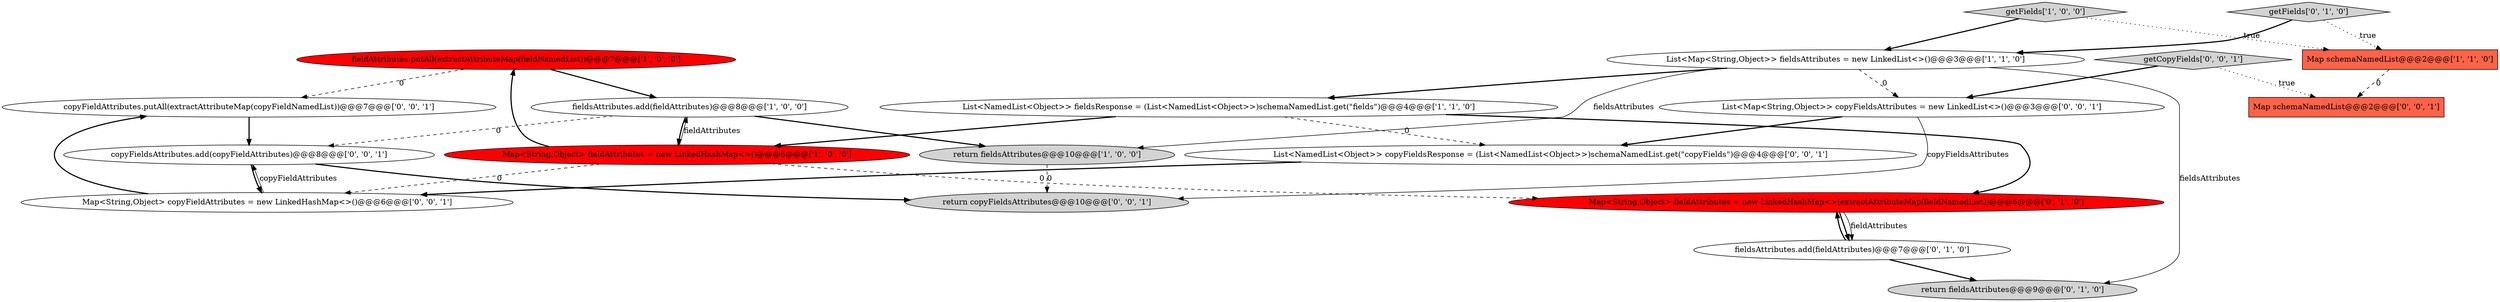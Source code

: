 digraph {
3 [style = filled, label = "fieldAttributes.putAll(extractAttributeMap(fieldNamedList))@@@7@@@['1', '0', '0']", fillcolor = red, shape = ellipse image = "AAA1AAABBB1BBB"];
14 [style = filled, label = "copyFieldsAttributes.add(copyFieldAttributes)@@@8@@@['0', '0', '1']", fillcolor = white, shape = ellipse image = "AAA0AAABBB3BBB"];
19 [style = filled, label = "copyFieldAttributes.putAll(extractAttributeMap(copyFieldNamedList))@@@7@@@['0', '0', '1']", fillcolor = white, shape = ellipse image = "AAA0AAABBB3BBB"];
4 [style = filled, label = "Map<String,Object> fieldAttributes = new LinkedHashMap<>()@@@6@@@['1', '0', '0']", fillcolor = red, shape = ellipse image = "AAA1AAABBB1BBB"];
18 [style = filled, label = "Map schemaNamedList@@@2@@@['0', '0', '1']", fillcolor = tomato, shape = box image = "AAA0AAABBB3BBB"];
15 [style = filled, label = "return copyFieldsAttributes@@@10@@@['0', '0', '1']", fillcolor = lightgray, shape = ellipse image = "AAA0AAABBB3BBB"];
1 [style = filled, label = "return fieldsAttributes@@@10@@@['1', '0', '0']", fillcolor = lightgray, shape = ellipse image = "AAA0AAABBB1BBB"];
16 [style = filled, label = "getCopyFields['0', '0', '1']", fillcolor = lightgray, shape = diamond image = "AAA0AAABBB3BBB"];
9 [style = filled, label = "Map<String,Object> fieldAttributes = new LinkedHashMap<>(extractAttributeMap(fieldNamedList))@@@6@@@['0', '1', '0']", fillcolor = red, shape = ellipse image = "AAA1AAABBB2BBB"];
17 [style = filled, label = "List<NamedList<Object>> copyFieldsResponse = (List<NamedList<Object>>)schemaNamedList.get(\"copyFields\")@@@4@@@['0', '0', '1']", fillcolor = white, shape = ellipse image = "AAA0AAABBB3BBB"];
8 [style = filled, label = "fieldsAttributes.add(fieldAttributes)@@@7@@@['0', '1', '0']", fillcolor = white, shape = ellipse image = "AAA0AAABBB2BBB"];
5 [style = filled, label = "List<NamedList<Object>> fieldsResponse = (List<NamedList<Object>>)schemaNamedList.get(\"fields\")@@@4@@@['1', '1', '0']", fillcolor = white, shape = ellipse image = "AAA0AAABBB1BBB"];
12 [style = filled, label = "List<Map<String,Object>> copyFieldsAttributes = new LinkedList<>()@@@3@@@['0', '0', '1']", fillcolor = white, shape = ellipse image = "AAA0AAABBB3BBB"];
13 [style = filled, label = "Map<String,Object> copyFieldAttributes = new LinkedHashMap<>()@@@6@@@['0', '0', '1']", fillcolor = white, shape = ellipse image = "AAA0AAABBB3BBB"];
6 [style = filled, label = "getFields['1', '0', '0']", fillcolor = lightgray, shape = diamond image = "AAA0AAABBB1BBB"];
11 [style = filled, label = "getFields['0', '1', '0']", fillcolor = lightgray, shape = diamond image = "AAA0AAABBB2BBB"];
10 [style = filled, label = "return fieldsAttributes@@@9@@@['0', '1', '0']", fillcolor = lightgray, shape = ellipse image = "AAA0AAABBB2BBB"];
7 [style = filled, label = "fieldsAttributes.add(fieldAttributes)@@@8@@@['1', '0', '0']", fillcolor = white, shape = ellipse image = "AAA0AAABBB1BBB"];
0 [style = filled, label = "Map schemaNamedList@@@2@@@['1', '1', '0']", fillcolor = tomato, shape = box image = "AAA0AAABBB1BBB"];
2 [style = filled, label = "List<Map<String,Object>> fieldsAttributes = new LinkedList<>()@@@3@@@['1', '1', '0']", fillcolor = white, shape = ellipse image = "AAA0AAABBB1BBB"];
4->3 [style = bold, label=""];
8->10 [style = bold, label=""];
7->1 [style = bold, label=""];
5->9 [style = bold, label=""];
13->14 [style = solid, label="copyFieldAttributes"];
7->14 [style = dashed, label="0"];
1->15 [style = dashed, label="0"];
12->17 [style = bold, label=""];
7->4 [style = bold, label=""];
9->8 [style = bold, label=""];
11->2 [style = bold, label=""];
3->19 [style = dashed, label="0"];
6->2 [style = bold, label=""];
4->9 [style = dashed, label="0"];
2->12 [style = dashed, label="0"];
13->19 [style = bold, label=""];
19->14 [style = bold, label=""];
5->17 [style = dashed, label="0"];
3->7 [style = bold, label=""];
11->0 [style = dotted, label="true"];
5->4 [style = bold, label=""];
8->9 [style = bold, label=""];
0->18 [style = dashed, label="0"];
14->15 [style = bold, label=""];
17->13 [style = bold, label=""];
6->0 [style = dotted, label="true"];
14->13 [style = bold, label=""];
9->8 [style = solid, label="fieldAttributes"];
4->13 [style = dashed, label="0"];
16->12 [style = bold, label=""];
12->15 [style = solid, label="copyFieldsAttributes"];
2->10 [style = solid, label="fieldsAttributes"];
4->7 [style = solid, label="fieldAttributes"];
2->5 [style = bold, label=""];
2->1 [style = solid, label="fieldsAttributes"];
16->18 [style = dotted, label="true"];
}
